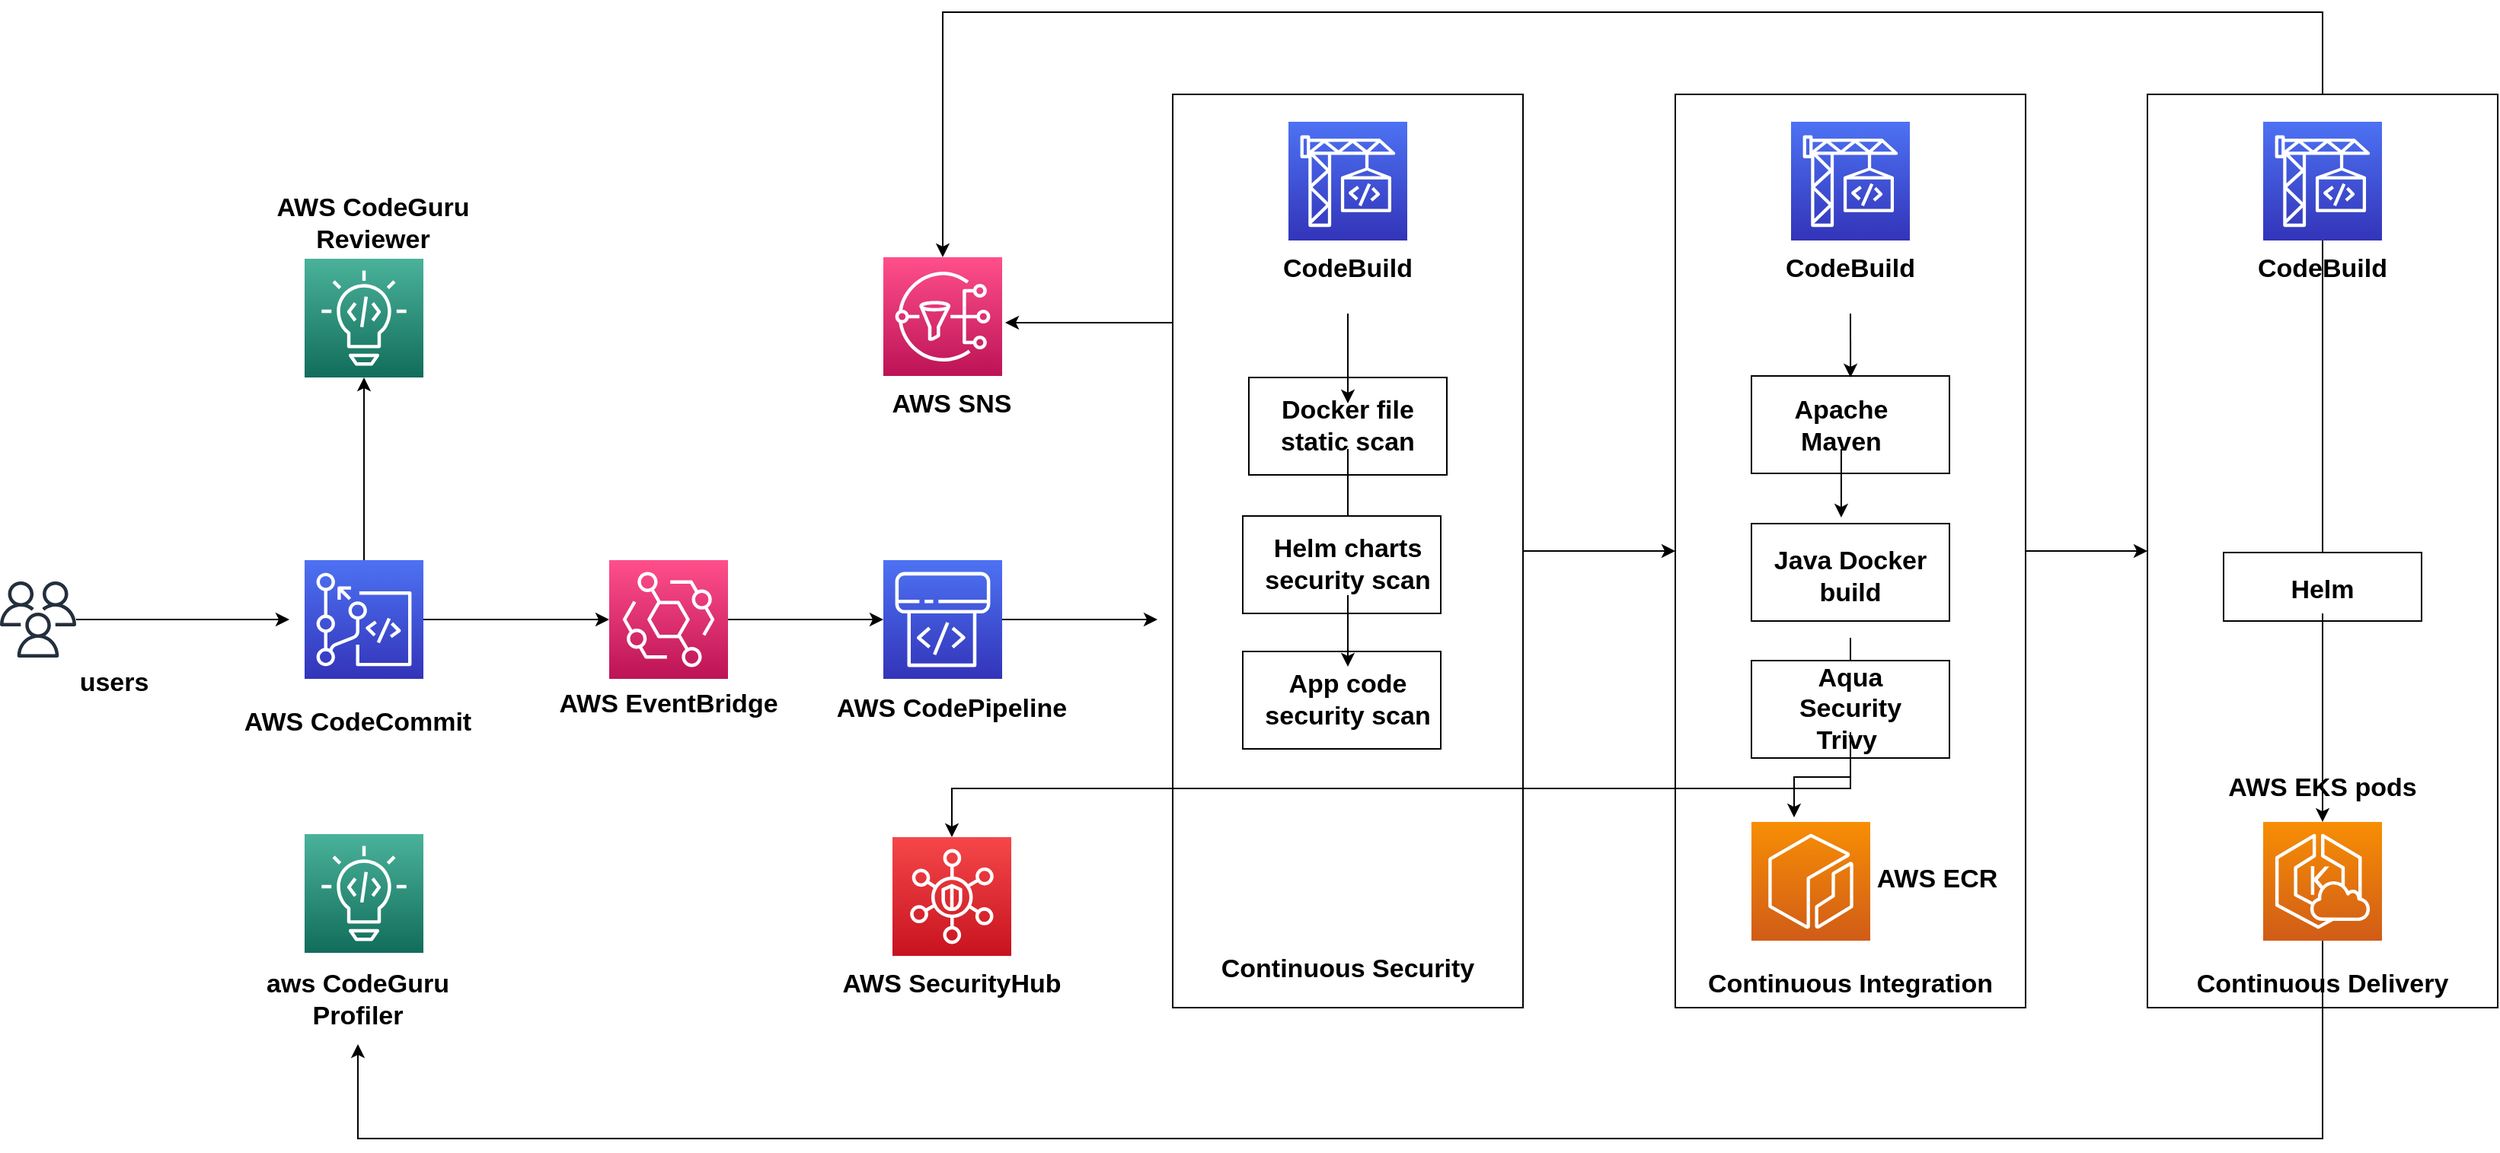 <mxfile version="21.6.8" type="github">
  <diagram name="Page-1" id="mL6s7UkTeNSx3JGu65Aj">
    <mxGraphModel dx="3457" dy="1402" grid="1" gridSize="10" guides="1" tooltips="1" connect="1" arrows="1" fold="1" page="1" pageScale="1" pageWidth="850" pageHeight="1100" math="0" shadow="0">
      <root>
        <mxCell id="0" />
        <mxCell id="1" parent="0" />
        <mxCell id="8k2EsWZalOlDin9U3rb1-65" style="edgeStyle=orthogonalEdgeStyle;rounded=0;orthogonalLoop=1;jettySize=auto;html=1;" parent="1" source="8k2EsWZalOlDin9U3rb1-1" edge="1">
          <mxGeometry relative="1" as="geometry">
            <mxPoint x="160" y="529" as="targetPoint" />
          </mxGeometry>
        </mxCell>
        <mxCell id="8k2EsWZalOlDin9U3rb1-1" value="" style="sketch=0;outlineConnect=0;fontColor=#232F3E;gradientColor=none;fillColor=#232F3D;strokeColor=none;dashed=0;verticalLabelPosition=bottom;verticalAlign=top;align=center;html=1;fontSize=12;fontStyle=0;aspect=fixed;pointerEvents=1;shape=mxgraph.aws4.users;" parent="1" vertex="1">
          <mxGeometry x="-30" y="504" width="50" height="50" as="geometry" />
        </mxCell>
        <mxCell id="8k2EsWZalOlDin9U3rb1-58" style="edgeStyle=orthogonalEdgeStyle;rounded=0;orthogonalLoop=1;jettySize=auto;html=1;entryX=0.5;entryY=1;entryDx=0;entryDy=0;entryPerimeter=0;" parent="1" source="8k2EsWZalOlDin9U3rb1-2" target="8k2EsWZalOlDin9U3rb1-3" edge="1">
          <mxGeometry relative="1" as="geometry" />
        </mxCell>
        <mxCell id="8k2EsWZalOlDin9U3rb1-69" style="edgeStyle=orthogonalEdgeStyle;rounded=0;orthogonalLoop=1;jettySize=auto;html=1;entryX=0;entryY=0.5;entryDx=0;entryDy=0;entryPerimeter=0;" parent="1" source="8k2EsWZalOlDin9U3rb1-2" target="8k2EsWZalOlDin9U3rb1-5" edge="1">
          <mxGeometry relative="1" as="geometry" />
        </mxCell>
        <mxCell id="8k2EsWZalOlDin9U3rb1-2" value="" style="sketch=0;points=[[0,0,0],[0.25,0,0],[0.5,0,0],[0.75,0,0],[1,0,0],[0,1,0],[0.25,1,0],[0.5,1,0],[0.75,1,0],[1,1,0],[0,0.25,0],[0,0.5,0],[0,0.75,0],[1,0.25,0],[1,0.5,0],[1,0.75,0]];outlineConnect=0;fontColor=#232F3E;gradientColor=#4D72F3;gradientDirection=north;fillColor=#3334B9;strokeColor=#ffffff;dashed=0;verticalLabelPosition=bottom;verticalAlign=top;align=center;html=1;fontSize=12;fontStyle=0;aspect=fixed;shape=mxgraph.aws4.resourceIcon;resIcon=mxgraph.aws4.codecommit;" parent="1" vertex="1">
          <mxGeometry x="170" y="490" width="78" height="78" as="geometry" />
        </mxCell>
        <mxCell id="8k2EsWZalOlDin9U3rb1-3" value="" style="sketch=0;points=[[0,0,0],[0.25,0,0],[0.5,0,0],[0.75,0,0],[1,0,0],[0,1,0],[0.25,1,0],[0.5,1,0],[0.75,1,0],[1,1,0],[0,0.25,0],[0,0.5,0],[0,0.75,0],[1,0.25,0],[1,0.5,0],[1,0.75,0]];outlineConnect=0;fontColor=#232F3E;gradientColor=#4AB29A;gradientDirection=north;fillColor=#116D5B;strokeColor=#ffffff;dashed=0;verticalLabelPosition=bottom;verticalAlign=top;align=center;html=1;fontSize=12;fontStyle=0;aspect=fixed;shape=mxgraph.aws4.resourceIcon;resIcon=mxgraph.aws4.codeguru_2;" parent="1" vertex="1">
          <mxGeometry x="170" y="292" width="78" height="78" as="geometry" />
        </mxCell>
        <mxCell id="8k2EsWZalOlDin9U3rb1-4" value="" style="sketch=0;points=[[0,0,0],[0.25,0,0],[0.5,0,0],[0.75,0,0],[1,0,0],[0,1,0],[0.25,1,0],[0.5,1,0],[0.75,1,0],[1,1,0],[0,0.25,0],[0,0.5,0],[0,0.75,0],[1,0.25,0],[1,0.5,0],[1,0.75,0]];outlineConnect=0;fontColor=#232F3E;gradientColor=#4AB29A;gradientDirection=north;fillColor=#116D5B;strokeColor=#ffffff;dashed=0;verticalLabelPosition=bottom;verticalAlign=top;align=center;html=1;fontSize=12;fontStyle=0;aspect=fixed;shape=mxgraph.aws4.resourceIcon;resIcon=mxgraph.aws4.codeguru_2;" parent="1" vertex="1">
          <mxGeometry x="170" y="670" width="78" height="78" as="geometry" />
        </mxCell>
        <mxCell id="8k2EsWZalOlDin9U3rb1-70" style="edgeStyle=orthogonalEdgeStyle;rounded=0;orthogonalLoop=1;jettySize=auto;html=1;entryX=0;entryY=0.5;entryDx=0;entryDy=0;entryPerimeter=0;" parent="1" source="8k2EsWZalOlDin9U3rb1-5" target="8k2EsWZalOlDin9U3rb1-6" edge="1">
          <mxGeometry relative="1" as="geometry" />
        </mxCell>
        <mxCell id="8k2EsWZalOlDin9U3rb1-5" value="" style="sketch=0;points=[[0,0,0],[0.25,0,0],[0.5,0,0],[0.75,0,0],[1,0,0],[0,1,0],[0.25,1,0],[0.5,1,0],[0.75,1,0],[1,1,0],[0,0.25,0],[0,0.5,0],[0,0.75,0],[1,0.25,0],[1,0.5,0],[1,0.75,0]];outlineConnect=0;fontColor=#232F3E;gradientColor=#FF4F8B;gradientDirection=north;fillColor=#BC1356;strokeColor=#ffffff;dashed=0;verticalLabelPosition=bottom;verticalAlign=top;align=center;html=1;fontSize=12;fontStyle=0;aspect=fixed;shape=mxgraph.aws4.resourceIcon;resIcon=mxgraph.aws4.eventbridge;" parent="1" vertex="1">
          <mxGeometry x="370" y="490" width="78" height="78" as="geometry" />
        </mxCell>
        <mxCell id="8k2EsWZalOlDin9U3rb1-71" style="edgeStyle=orthogonalEdgeStyle;rounded=0;orthogonalLoop=1;jettySize=auto;html=1;" parent="1" source="8k2EsWZalOlDin9U3rb1-6" edge="1">
          <mxGeometry relative="1" as="geometry">
            <mxPoint x="730" y="529" as="targetPoint" />
          </mxGeometry>
        </mxCell>
        <mxCell id="8k2EsWZalOlDin9U3rb1-6" value="" style="sketch=0;points=[[0,0,0],[0.25,0,0],[0.5,0,0],[0.75,0,0],[1,0,0],[0,1,0],[0.25,1,0],[0.5,1,0],[0.75,1,0],[1,1,0],[0,0.25,0],[0,0.5,0],[0,0.75,0],[1,0.25,0],[1,0.5,0],[1,0.75,0]];outlineConnect=0;fontColor=#232F3E;gradientColor=#4D72F3;gradientDirection=north;fillColor=#3334B9;strokeColor=#ffffff;dashed=0;verticalLabelPosition=bottom;verticalAlign=top;align=center;html=1;fontSize=12;fontStyle=0;aspect=fixed;shape=mxgraph.aws4.resourceIcon;resIcon=mxgraph.aws4.codepipeline;" parent="1" vertex="1">
          <mxGeometry x="550" y="490" width="78" height="78" as="geometry" />
        </mxCell>
        <mxCell id="8k2EsWZalOlDin9U3rb1-78" style="edgeStyle=orthogonalEdgeStyle;rounded=0;orthogonalLoop=1;jettySize=auto;html=1;exitX=0.25;exitY=1;exitDx=0;exitDy=0;" parent="1" source="8k2EsWZalOlDin9U3rb1-9" edge="1">
          <mxGeometry relative="1" as="geometry">
            <mxPoint x="630" y="334" as="targetPoint" />
          </mxGeometry>
        </mxCell>
        <mxCell id="8k2EsWZalOlDin9U3rb1-83" style="edgeStyle=orthogonalEdgeStyle;rounded=0;orthogonalLoop=1;jettySize=auto;html=1;exitX=0.5;exitY=0;exitDx=0;exitDy=0;" parent="1" source="8k2EsWZalOlDin9U3rb1-9" target="8k2EsWZalOlDin9U3rb1-11" edge="1">
          <mxGeometry relative="1" as="geometry" />
        </mxCell>
        <mxCell id="8k2EsWZalOlDin9U3rb1-9" value="" style="rounded=0;whiteSpace=wrap;html=1;rotation=90;" parent="1" vertex="1">
          <mxGeometry x="555" y="369" width="600" height="230" as="geometry" />
        </mxCell>
        <mxCell id="8k2EsWZalOlDin9U3rb1-7" value="" style="sketch=0;points=[[0,0,0],[0.25,0,0],[0.5,0,0],[0.75,0,0],[1,0,0],[0,1,0],[0.25,1,0],[0.5,1,0],[0.75,1,0],[1,1,0],[0,0.25,0],[0,0.5,0],[0,0.75,0],[1,0.25,0],[1,0.5,0],[1,0.75,0]];outlineConnect=0;fontColor=#232F3E;gradientColor=#4D72F3;gradientDirection=north;fillColor=#3334B9;strokeColor=#ffffff;dashed=0;verticalLabelPosition=bottom;verticalAlign=top;align=center;html=1;fontSize=12;fontStyle=0;aspect=fixed;shape=mxgraph.aws4.resourceIcon;resIcon=mxgraph.aws4.codebuild;" parent="1" vertex="1">
          <mxGeometry x="816" y="202" width="78" height="78" as="geometry" />
        </mxCell>
        <mxCell id="8k2EsWZalOlDin9U3rb1-84" style="edgeStyle=orthogonalEdgeStyle;rounded=0;orthogonalLoop=1;jettySize=auto;html=1;" parent="1" source="8k2EsWZalOlDin9U3rb1-11" target="8k2EsWZalOlDin9U3rb1-13" edge="1">
          <mxGeometry relative="1" as="geometry" />
        </mxCell>
        <mxCell id="8k2EsWZalOlDin9U3rb1-11" value="" style="rounded=0;whiteSpace=wrap;html=1;rotation=90;" parent="1" vertex="1">
          <mxGeometry x="885" y="369" width="600" height="230" as="geometry" />
        </mxCell>
        <mxCell id="8k2EsWZalOlDin9U3rb1-79" style="edgeStyle=orthogonalEdgeStyle;rounded=0;orthogonalLoop=1;jettySize=auto;html=1;exitX=0.5;exitY=0;exitDx=0;exitDy=0;exitPerimeter=0;" parent="1" source="8k2EsWZalOlDin9U3rb1-14" target="8k2EsWZalOlDin9U3rb1-75" edge="1">
          <mxGeometry relative="1" as="geometry">
            <mxPoint x="1185" y="110" as="targetPoint" />
            <Array as="points">
              <mxPoint x="1495" y="130" />
              <mxPoint x="589" y="130" />
            </Array>
          </mxGeometry>
        </mxCell>
        <mxCell id="8k2EsWZalOlDin9U3rb1-12" value="" style="sketch=0;points=[[0,0,0],[0.25,0,0],[0.5,0,0],[0.75,0,0],[1,0,0],[0,1,0],[0.25,1,0],[0.5,1,0],[0.75,1,0],[1,1,0],[0,0.25,0],[0,0.5,0],[0,0.75,0],[1,0.25,0],[1,0.5,0],[1,0.75,0]];outlineConnect=0;fontColor=#232F3E;gradientColor=#4D72F3;gradientDirection=north;fillColor=#3334B9;strokeColor=#ffffff;dashed=0;verticalLabelPosition=bottom;verticalAlign=top;align=center;html=1;fontSize=12;fontStyle=0;aspect=fixed;shape=mxgraph.aws4.resourceIcon;resIcon=mxgraph.aws4.codebuild;" parent="1" vertex="1">
          <mxGeometry x="1146" y="202" width="78" height="78" as="geometry" />
        </mxCell>
        <mxCell id="8k2EsWZalOlDin9U3rb1-13" value="" style="rounded=0;whiteSpace=wrap;html=1;rotation=90;" parent="1" vertex="1">
          <mxGeometry x="1195" y="369" width="600" height="230" as="geometry" />
        </mxCell>
        <mxCell id="8k2EsWZalOlDin9U3rb1-39" style="edgeStyle=orthogonalEdgeStyle;rounded=0;orthogonalLoop=1;jettySize=auto;html=1;exitX=0.5;exitY=1;exitDx=0;exitDy=0;exitPerimeter=0;" parent="1" source="8k2EsWZalOlDin9U3rb1-14" target="8k2EsWZalOlDin9U3rb1-36" edge="1">
          <mxGeometry relative="1" as="geometry" />
        </mxCell>
        <mxCell id="8k2EsWZalOlDin9U3rb1-14" value="" style="sketch=0;points=[[0,0,0],[0.25,0,0],[0.5,0,0],[0.75,0,0],[1,0,0],[0,1,0],[0.25,1,0],[0.5,1,0],[0.75,1,0],[1,1,0],[0,0.25,0],[0,0.5,0],[0,0.75,0],[1,0.25,0],[1,0.5,0],[1,0.75,0]];outlineConnect=0;fontColor=#232F3E;gradientColor=#4D72F3;gradientDirection=north;fillColor=#3334B9;strokeColor=#ffffff;dashed=0;verticalLabelPosition=bottom;verticalAlign=top;align=center;html=1;fontSize=12;fontStyle=0;aspect=fixed;shape=mxgraph.aws4.resourceIcon;resIcon=mxgraph.aws4.codebuild;" parent="1" vertex="1">
          <mxGeometry x="1456" y="202" width="78" height="78" as="geometry" />
        </mxCell>
        <mxCell id="8k2EsWZalOlDin9U3rb1-15" value="" style="rounded=0;whiteSpace=wrap;html=1;" parent="1" vertex="1">
          <mxGeometry x="790" y="370" width="130" height="64" as="geometry" />
        </mxCell>
        <mxCell id="8k2EsWZalOlDin9U3rb1-16" value="&lt;h4 style=&quot;font-size: 17px;&quot;&gt;&lt;b style=&quot;font-size: 17px;&quot;&gt;Continuous Security&lt;/b&gt;&lt;/h4&gt;" style="text;html=1;strokeColor=none;fillColor=none;align=center;verticalAlign=middle;whiteSpace=wrap;rounded=0;fontSize=17;" parent="1" vertex="1">
          <mxGeometry x="770" y="730" width="170" height="58" as="geometry" />
        </mxCell>
        <mxCell id="8k2EsWZalOlDin9U3rb1-19" value="&lt;h4 style=&quot;font-size: 17px;&quot;&gt;&lt;b style=&quot;font-size: 17px;&quot;&gt;Continuous Integration&lt;/b&gt;&lt;/h4&gt;" style="text;html=1;strokeColor=none;fillColor=none;align=center;verticalAlign=middle;whiteSpace=wrap;rounded=0;fontSize=17;" parent="1" vertex="1">
          <mxGeometry x="1075" y="740" width="220" height="58" as="geometry" />
        </mxCell>
        <mxCell id="8k2EsWZalOlDin9U3rb1-20" value="&lt;h4 style=&quot;font-size: 17px;&quot;&gt;&lt;b style=&quot;font-size: 17px;&quot;&gt;Continuous Delivery&lt;/b&gt;&lt;/h4&gt;" style="text;html=1;strokeColor=none;fillColor=none;align=center;verticalAlign=middle;whiteSpace=wrap;rounded=0;fontSize=17;" parent="1" vertex="1">
          <mxGeometry x="1410" y="740" width="170" height="58" as="geometry" />
        </mxCell>
        <mxCell id="8k2EsWZalOlDin9U3rb1-50" style="edgeStyle=orthogonalEdgeStyle;rounded=0;orthogonalLoop=1;jettySize=auto;html=1;" parent="1" source="8k2EsWZalOlDin9U3rb1-21" target="8k2EsWZalOlDin9U3rb1-24" edge="1">
          <mxGeometry relative="1" as="geometry" />
        </mxCell>
        <mxCell id="8k2EsWZalOlDin9U3rb1-21" value="&lt;h4 style=&quot;font-size: 17px;&quot;&gt;&lt;b style=&quot;font-size: 17px;&quot;&gt;Docker file static scan&lt;/b&gt;&lt;/h4&gt;" style="text;html=1;strokeColor=none;fillColor=none;align=center;verticalAlign=middle;whiteSpace=wrap;rounded=0;fontSize=17;" parent="1" vertex="1">
          <mxGeometry x="802" y="387" width="106" height="30" as="geometry" />
        </mxCell>
        <mxCell id="8k2EsWZalOlDin9U3rb1-22" value="" style="rounded=0;whiteSpace=wrap;html=1;" parent="1" vertex="1">
          <mxGeometry x="786" y="461" width="130" height="64" as="geometry" />
        </mxCell>
        <mxCell id="8k2EsWZalOlDin9U3rb1-23" value="" style="rounded=0;whiteSpace=wrap;html=1;" parent="1" vertex="1">
          <mxGeometry x="786" y="550" width="130" height="64" as="geometry" />
        </mxCell>
        <mxCell id="8k2EsWZalOlDin9U3rb1-51" style="edgeStyle=orthogonalEdgeStyle;rounded=0;orthogonalLoop=1;jettySize=auto;html=1;" parent="1" source="8k2EsWZalOlDin9U3rb1-24" target="8k2EsWZalOlDin9U3rb1-25" edge="1">
          <mxGeometry relative="1" as="geometry" />
        </mxCell>
        <mxCell id="8k2EsWZalOlDin9U3rb1-24" value="&lt;h4 style=&quot;font-size: 17px;&quot;&gt;&lt;b style=&quot;font-size: 17px;&quot;&gt;Helm charts security scan&lt;/b&gt;&lt;/h4&gt;" style="text;html=1;strokeColor=none;fillColor=none;align=center;verticalAlign=middle;whiteSpace=wrap;rounded=0;fontSize=17;" parent="1" vertex="1">
          <mxGeometry x="786" y="473" width="138" height="40" as="geometry" />
        </mxCell>
        <mxCell id="8k2EsWZalOlDin9U3rb1-25" value="&lt;h4 style=&quot;font-size: 17px;&quot;&gt;&lt;b style=&quot;font-size: 17px;&quot;&gt;App code security scan&lt;/b&gt;&lt;/h4&gt;" style="text;html=1;strokeColor=none;fillColor=none;align=center;verticalAlign=middle;whiteSpace=wrap;rounded=0;fontSize=17;" parent="1" vertex="1">
          <mxGeometry x="786" y="560" width="138" height="43" as="geometry" />
        </mxCell>
        <mxCell id="8k2EsWZalOlDin9U3rb1-26" value="" style="rounded=0;whiteSpace=wrap;html=1;" parent="1" vertex="1">
          <mxGeometry x="1120" y="369" width="130" height="64" as="geometry" />
        </mxCell>
        <mxCell id="8k2EsWZalOlDin9U3rb1-53" style="edgeStyle=orthogonalEdgeStyle;rounded=0;orthogonalLoop=1;jettySize=auto;html=1;entryX=0.443;entryY=0.013;entryDx=0;entryDy=0;entryPerimeter=0;" parent="1" source="8k2EsWZalOlDin9U3rb1-27" target="8k2EsWZalOlDin9U3rb1-29" edge="1">
          <mxGeometry relative="1" as="geometry" />
        </mxCell>
        <mxCell id="8k2EsWZalOlDin9U3rb1-27" value="&lt;h4 style=&quot;font-size: 17px;&quot;&gt;Apache Maven&lt;/h4&gt;" style="text;html=1;strokeColor=none;fillColor=none;align=center;verticalAlign=middle;whiteSpace=wrap;rounded=0;fontSize=17;" parent="1" vertex="1">
          <mxGeometry x="1126" y="387" width="106" height="30" as="geometry" />
        </mxCell>
        <mxCell id="8k2EsWZalOlDin9U3rb1-28" value="" style="rounded=0;whiteSpace=wrap;html=1;" parent="1" vertex="1">
          <mxGeometry x="1120" y="466" width="130" height="64" as="geometry" />
        </mxCell>
        <mxCell id="8k2EsWZalOlDin9U3rb1-54" style="edgeStyle=orthogonalEdgeStyle;rounded=0;orthogonalLoop=1;jettySize=auto;html=1;exitX=0.5;exitY=1;exitDx=0;exitDy=0;" parent="1" source="8k2EsWZalOlDin9U3rb1-29" target="8k2EsWZalOlDin9U3rb1-34" edge="1">
          <mxGeometry relative="1" as="geometry" />
        </mxCell>
        <mxCell id="8k2EsWZalOlDin9U3rb1-29" value="&lt;h4 style=&quot;font-size: 17px;&quot;&gt;Java Docker build&lt;/h4&gt;" style="text;html=1;strokeColor=none;fillColor=none;align=center;verticalAlign=middle;whiteSpace=wrap;rounded=0;fontSize=17;" parent="1" vertex="1">
          <mxGeometry x="1132" y="461" width="106" height="80" as="geometry" />
        </mxCell>
        <mxCell id="8k2EsWZalOlDin9U3rb1-85" style="edgeStyle=orthogonalEdgeStyle;rounded=0;orthogonalLoop=1;jettySize=auto;html=1;entryX=0.5;entryY=0;entryDx=0;entryDy=0;entryPerimeter=0;" parent="1" source="8k2EsWZalOlDin9U3rb1-33" target="8k2EsWZalOlDin9U3rb1-81" edge="1">
          <mxGeometry relative="1" as="geometry">
            <Array as="points">
              <mxPoint x="1185" y="640" />
              <mxPoint x="595" y="640" />
            </Array>
          </mxGeometry>
        </mxCell>
        <mxCell id="8k2EsWZalOlDin9U3rb1-33" value="" style="rounded=0;whiteSpace=wrap;html=1;" parent="1" vertex="1">
          <mxGeometry x="1120" y="556" width="130" height="64" as="geometry" />
        </mxCell>
        <mxCell id="8k2EsWZalOlDin9U3rb1-55" style="edgeStyle=orthogonalEdgeStyle;rounded=0;orthogonalLoop=1;jettySize=auto;html=1;entryX=0.359;entryY=-0.038;entryDx=0;entryDy=0;entryPerimeter=0;" parent="1" source="8k2EsWZalOlDin9U3rb1-34" target="8k2EsWZalOlDin9U3rb1-37" edge="1">
          <mxGeometry relative="1" as="geometry" />
        </mxCell>
        <mxCell id="8k2EsWZalOlDin9U3rb1-34" value="&lt;h4 style=&quot;font-size: 17px;&quot;&gt;&lt;b style=&quot;font-size: 17px;&quot;&gt;Aqua Security Trivy&amp;nbsp;&lt;/b&gt;&lt;/h4&gt;" style="text;html=1;strokeColor=none;fillColor=none;align=center;verticalAlign=middle;whiteSpace=wrap;rounded=0;fontSize=17;" parent="1" vertex="1">
          <mxGeometry x="1132" y="573" width="106" height="30" as="geometry" />
        </mxCell>
        <mxCell id="8k2EsWZalOlDin9U3rb1-35" value="" style="rounded=0;whiteSpace=wrap;html=1;" parent="1" vertex="1">
          <mxGeometry x="1430" y="485" width="130" height="45" as="geometry" />
        </mxCell>
        <mxCell id="8k2EsWZalOlDin9U3rb1-40" style="edgeStyle=orthogonalEdgeStyle;rounded=0;orthogonalLoop=1;jettySize=auto;html=1;entryX=0.5;entryY=0;entryDx=0;entryDy=0;entryPerimeter=0;" parent="1" source="8k2EsWZalOlDin9U3rb1-36" target="8k2EsWZalOlDin9U3rb1-38" edge="1">
          <mxGeometry relative="1" as="geometry" />
        </mxCell>
        <mxCell id="8k2EsWZalOlDin9U3rb1-36" value="&lt;h4 style=&quot;font-size: 17px;&quot;&gt;&lt;b style=&quot;font-size: 17px;&quot;&gt;Helm&lt;/b&gt;&lt;/h4&gt;" style="text;html=1;strokeColor=none;fillColor=none;align=center;verticalAlign=middle;whiteSpace=wrap;rounded=0;fontSize=17;" parent="1" vertex="1">
          <mxGeometry x="1442" y="495" width="106" height="30" as="geometry" />
        </mxCell>
        <mxCell id="8k2EsWZalOlDin9U3rb1-37" value="" style="sketch=0;points=[[0,0,0],[0.25,0,0],[0.5,0,0],[0.75,0,0],[1,0,0],[0,1,0],[0.25,1,0],[0.5,1,0],[0.75,1,0],[1,1,0],[0,0.25,0],[0,0.5,0],[0,0.75,0],[1,0.25,0],[1,0.5,0],[1,0.75,0]];outlineConnect=0;fontColor=#232F3E;gradientColor=#F78E04;gradientDirection=north;fillColor=#D05C17;strokeColor=#ffffff;dashed=0;verticalLabelPosition=bottom;verticalAlign=top;align=center;html=1;fontSize=12;fontStyle=0;aspect=fixed;shape=mxgraph.aws4.resourceIcon;resIcon=mxgraph.aws4.ecr;" parent="1" vertex="1">
          <mxGeometry x="1120" y="662" width="78" height="78" as="geometry" />
        </mxCell>
        <mxCell id="8k2EsWZalOlDin9U3rb1-80" style="edgeStyle=orthogonalEdgeStyle;rounded=0;orthogonalLoop=1;jettySize=auto;html=1;exitX=0.5;exitY=1;exitDx=0;exitDy=0;exitPerimeter=0;" parent="1" source="8k2EsWZalOlDin9U3rb1-38" target="8k2EsWZalOlDin9U3rb1-68" edge="1">
          <mxGeometry relative="1" as="geometry">
            <Array as="points">
              <mxPoint x="1495" y="870" />
              <mxPoint x="205" y="870" />
            </Array>
          </mxGeometry>
        </mxCell>
        <mxCell id="8k2EsWZalOlDin9U3rb1-38" value="" style="sketch=0;points=[[0,0,0],[0.25,0,0],[0.5,0,0],[0.75,0,0],[1,0,0],[0,1,0],[0.25,1,0],[0.5,1,0],[0.75,1,0],[1,1,0],[0,0.25,0],[0,0.5,0],[0,0.75,0],[1,0.25,0],[1,0.5,0],[1,0.75,0]];outlineConnect=0;fontColor=#232F3E;gradientColor=#F78E04;gradientDirection=north;fillColor=#D05C17;strokeColor=#ffffff;dashed=0;verticalLabelPosition=bottom;verticalAlign=top;align=center;html=1;fontSize=12;fontStyle=0;aspect=fixed;shape=mxgraph.aws4.resourceIcon;resIcon=mxgraph.aws4.eks_cloud;" parent="1" vertex="1">
          <mxGeometry x="1456" y="662" width="78" height="78" as="geometry" />
        </mxCell>
        <mxCell id="8k2EsWZalOlDin9U3rb1-47" style="edgeStyle=orthogonalEdgeStyle;rounded=0;orthogonalLoop=1;jettySize=auto;html=1;exitX=0.5;exitY=1;exitDx=0;exitDy=0;" parent="1" source="8k2EsWZalOlDin9U3rb1-43" target="8k2EsWZalOlDin9U3rb1-21" edge="1">
          <mxGeometry relative="1" as="geometry" />
        </mxCell>
        <mxCell id="8k2EsWZalOlDin9U3rb1-43" value="&lt;h4 style=&quot;font-size: 17px;&quot;&gt;&lt;b style=&quot;font-size: 17px;&quot;&gt;CodeBuild&lt;/b&gt;&lt;/h4&gt;" style="text;html=1;strokeColor=none;fillColor=none;align=center;verticalAlign=middle;whiteSpace=wrap;rounded=0;fontSize=17;" parent="1" vertex="1">
          <mxGeometry x="770" y="270" width="170" height="58" as="geometry" />
        </mxCell>
        <mxCell id="8k2EsWZalOlDin9U3rb1-52" style="edgeStyle=orthogonalEdgeStyle;rounded=0;orthogonalLoop=1;jettySize=auto;html=1;exitX=0.5;exitY=1;exitDx=0;exitDy=0;entryX=0.557;entryY=-0.567;entryDx=0;entryDy=0;entryPerimeter=0;" parent="1" source="8k2EsWZalOlDin9U3rb1-44" target="8k2EsWZalOlDin9U3rb1-27" edge="1">
          <mxGeometry relative="1" as="geometry" />
        </mxCell>
        <mxCell id="8k2EsWZalOlDin9U3rb1-44" value="&lt;h4 style=&quot;font-size: 17px;&quot;&gt;&lt;b style=&quot;font-size: 17px;&quot;&gt;CodeBuild&lt;/b&gt;&lt;/h4&gt;" style="text;html=1;strokeColor=none;fillColor=none;align=center;verticalAlign=middle;whiteSpace=wrap;rounded=0;fontSize=17;" parent="1" vertex="1">
          <mxGeometry x="1100" y="270" width="170" height="58" as="geometry" />
        </mxCell>
        <mxCell id="8k2EsWZalOlDin9U3rb1-45" value="&lt;h4 style=&quot;font-size: 17px;&quot;&gt;&lt;b style=&quot;font-size: 17px;&quot;&gt;CodeBuild&lt;/b&gt;&lt;/h4&gt;" style="text;html=1;strokeColor=none;fillColor=none;align=center;verticalAlign=middle;whiteSpace=wrap;rounded=0;fontSize=17;" parent="1" vertex="1">
          <mxGeometry x="1410" y="270" width="170" height="58" as="geometry" />
        </mxCell>
        <mxCell id="8k2EsWZalOlDin9U3rb1-60" value="&lt;h4 style=&quot;font-size: 17px;&quot;&gt;&lt;b style=&quot;font-size: 17px;&quot;&gt;AWS ECR&lt;/b&gt;&lt;/h4&gt;" style="text;html=1;strokeColor=none;fillColor=none;align=center;verticalAlign=middle;whiteSpace=wrap;rounded=0;fontSize=17;" parent="1" vertex="1">
          <mxGeometry x="1160" y="670" width="164" height="60" as="geometry" />
        </mxCell>
        <mxCell id="8k2EsWZalOlDin9U3rb1-61" value="&lt;h4 style=&quot;font-size: 17px;&quot;&gt;&lt;b style=&quot;font-size: 17px;&quot;&gt;AWS EKS pods&lt;/b&gt;&lt;/h4&gt;" style="text;html=1;strokeColor=none;fillColor=none;align=center;verticalAlign=middle;whiteSpace=wrap;rounded=0;fontSize=17;" parent="1" vertex="1">
          <mxGeometry x="1413" y="610" width="164" height="60" as="geometry" />
        </mxCell>
        <mxCell id="8k2EsWZalOlDin9U3rb1-66" value="&lt;h4 style=&quot;font-size: 17px;&quot;&gt;&lt;b style=&quot;font-size: 17px;&quot;&gt;users&lt;/b&gt;&lt;/h4&gt;" style="text;html=1;strokeColor=none;fillColor=none;align=center;verticalAlign=middle;whiteSpace=wrap;rounded=0;fontSize=17;" parent="1" vertex="1">
          <mxGeometry y="550" width="90" height="42" as="geometry" />
        </mxCell>
        <mxCell id="8k2EsWZalOlDin9U3rb1-67" value="&lt;h4 style=&quot;font-size: 17px;&quot;&gt;&lt;b style=&quot;font-size: 17px;&quot;&gt;AWS CodeGuru Reviewer&lt;/b&gt;&lt;/h4&gt;" style="text;html=1;strokeColor=none;fillColor=none;align=center;verticalAlign=middle;whiteSpace=wrap;rounded=0;fontSize=17;" parent="1" vertex="1">
          <mxGeometry x="130" y="240" width="170" height="58" as="geometry" />
        </mxCell>
        <mxCell id="8k2EsWZalOlDin9U3rb1-68" value="&lt;h4 style=&quot;font-size: 17px;&quot;&gt;&lt;b style=&quot;font-size: 17px;&quot;&gt;aws CodeGuru Profiler&lt;/b&gt;&lt;/h4&gt;" style="text;html=1;strokeColor=none;fillColor=none;align=center;verticalAlign=middle;whiteSpace=wrap;rounded=0;fontSize=17;" parent="1" vertex="1">
          <mxGeometry x="120" y="750" width="170" height="58" as="geometry" />
        </mxCell>
        <mxCell id="8k2EsWZalOlDin9U3rb1-72" value="&lt;h4 style=&quot;font-size: 17px;&quot;&gt;&lt;b style=&quot;font-size: 17px;&quot;&gt;AWS CodeCommit&lt;/b&gt;&lt;/h4&gt;" style="text;html=1;strokeColor=none;fillColor=none;align=center;verticalAlign=middle;whiteSpace=wrap;rounded=0;fontSize=17;" parent="1" vertex="1">
          <mxGeometry x="120" y="568" width="170" height="58" as="geometry" />
        </mxCell>
        <mxCell id="8k2EsWZalOlDin9U3rb1-73" value="&lt;h4 style=&quot;font-size: 17px;&quot;&gt;&lt;b style=&quot;font-size: 17px;&quot;&gt;AWS EventBridge&lt;/b&gt;&lt;/h4&gt;" style="text;html=1;strokeColor=none;fillColor=none;align=center;verticalAlign=middle;whiteSpace=wrap;rounded=0;fontSize=17;" parent="1" vertex="1">
          <mxGeometry x="324" y="556" width="170" height="58" as="geometry" />
        </mxCell>
        <mxCell id="8k2EsWZalOlDin9U3rb1-74" value="&lt;h4 style=&quot;font-size: 17px;&quot;&gt;&lt;b style=&quot;font-size: 17px;&quot;&gt;AWS CodePipeline&lt;/b&gt;&lt;/h4&gt;" style="text;html=1;strokeColor=none;fillColor=none;align=center;verticalAlign=middle;whiteSpace=wrap;rounded=0;fontSize=17;" parent="1" vertex="1">
          <mxGeometry x="510" y="559" width="170" height="58" as="geometry" />
        </mxCell>
        <mxCell id="8k2EsWZalOlDin9U3rb1-75" value="" style="sketch=0;points=[[0,0,0],[0.25,0,0],[0.5,0,0],[0.75,0,0],[1,0,0],[0,1,0],[0.25,1,0],[0.5,1,0],[0.75,1,0],[1,1,0],[0,0.25,0],[0,0.5,0],[0,0.75,0],[1,0.25,0],[1,0.5,0],[1,0.75,0]];outlineConnect=0;fontColor=#232F3E;gradientColor=#FF4F8B;gradientDirection=north;fillColor=#BC1356;strokeColor=#ffffff;dashed=0;verticalLabelPosition=bottom;verticalAlign=top;align=center;html=1;fontSize=12;fontStyle=0;aspect=fixed;shape=mxgraph.aws4.resourceIcon;resIcon=mxgraph.aws4.sns;" parent="1" vertex="1">
          <mxGeometry x="550" y="291" width="78" height="78" as="geometry" />
        </mxCell>
        <mxCell id="8k2EsWZalOlDin9U3rb1-76" value="&lt;h4 style=&quot;font-size: 17px;&quot;&gt;AWS SNS&lt;/h4&gt;" style="text;html=1;strokeColor=none;fillColor=none;align=center;verticalAlign=middle;whiteSpace=wrap;rounded=0;fontSize=17;" parent="1" vertex="1">
          <mxGeometry x="510" y="359" width="170" height="58" as="geometry" />
        </mxCell>
        <mxCell id="8k2EsWZalOlDin9U3rb1-81" value="" style="sketch=0;points=[[0,0,0],[0.25,0,0],[0.5,0,0],[0.75,0,0],[1,0,0],[0,1,0],[0.25,1,0],[0.5,1,0],[0.75,1,0],[1,1,0],[0,0.25,0],[0,0.5,0],[0,0.75,0],[1,0.25,0],[1,0.5,0],[1,0.75,0]];outlineConnect=0;fontColor=#232F3E;gradientColor=#F54749;gradientDirection=north;fillColor=#C7131F;strokeColor=#ffffff;dashed=0;verticalLabelPosition=bottom;verticalAlign=top;align=center;html=1;fontSize=12;fontStyle=0;aspect=fixed;shape=mxgraph.aws4.resourceIcon;resIcon=mxgraph.aws4.security_hub;" parent="1" vertex="1">
          <mxGeometry x="556" y="672" width="78" height="78" as="geometry" />
        </mxCell>
        <mxCell id="8k2EsWZalOlDin9U3rb1-82" value="&lt;h4 style=&quot;font-size: 17px;&quot;&gt;&lt;b style=&quot;font-size: 17px;&quot;&gt;AWS SecurityHub&lt;/b&gt;&lt;/h4&gt;" style="text;html=1;strokeColor=none;fillColor=none;align=center;verticalAlign=middle;whiteSpace=wrap;rounded=0;fontSize=17;" parent="1" vertex="1">
          <mxGeometry x="510" y="740" width="170" height="58" as="geometry" />
        </mxCell>
      </root>
    </mxGraphModel>
  </diagram>
</mxfile>
